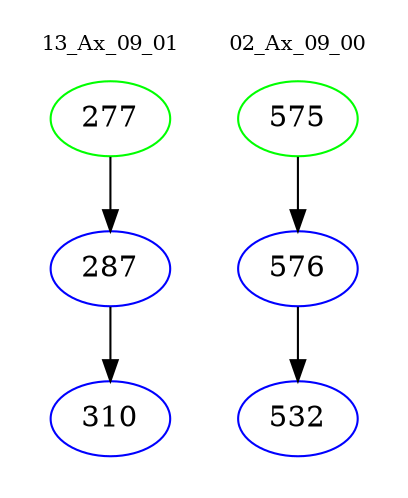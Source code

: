digraph{
subgraph cluster_0 {
color = white
label = "13_Ax_09_01";
fontsize=10;
T0_277 [label="277", color="green"]
T0_277 -> T0_287 [color="black"]
T0_287 [label="287", color="blue"]
T0_287 -> T0_310 [color="black"]
T0_310 [label="310", color="blue"]
}
subgraph cluster_1 {
color = white
label = "02_Ax_09_00";
fontsize=10;
T1_575 [label="575", color="green"]
T1_575 -> T1_576 [color="black"]
T1_576 [label="576", color="blue"]
T1_576 -> T1_532 [color="black"]
T1_532 [label="532", color="blue"]
}
}
